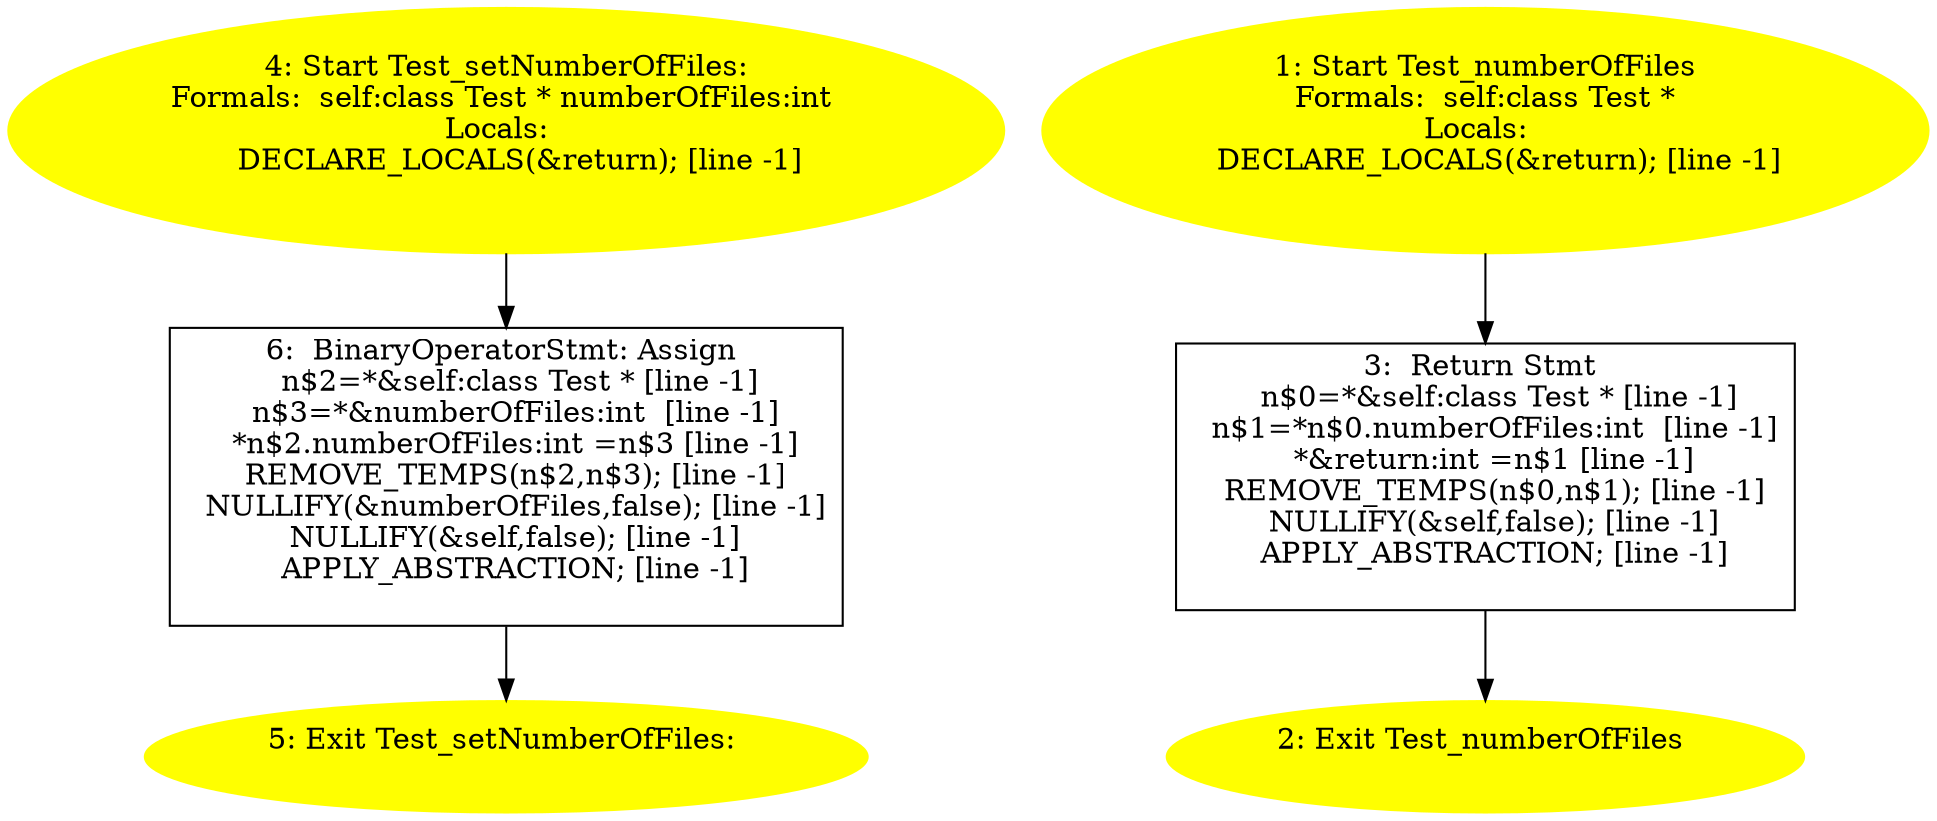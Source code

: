 digraph iCFG {
6 [label="6:  BinaryOperatorStmt: Assign \n   n$2=*&self:class Test * [line -1]\n  n$3=*&numberOfFiles:int  [line -1]\n  *n$2.numberOfFiles:int =n$3 [line -1]\n  REMOVE_TEMPS(n$2,n$3); [line -1]\n  NULLIFY(&numberOfFiles,false); [line -1]\n  NULLIFY(&self,false); [line -1]\n  APPLY_ABSTRACTION; [line -1]\n " shape="box"]
	

	 6 -> 5 ;
5 [label="5: Exit Test_setNumberOfFiles: \n  " color=yellow style=filled]
	

4 [label="4: Start Test_setNumberOfFiles:\nFormals:  self:class Test * numberOfFiles:int \nLocals:  \n   DECLARE_LOCALS(&return); [line -1]\n " color=yellow style=filled]
	

	 4 -> 6 ;
3 [label="3:  Return Stmt \n   n$0=*&self:class Test * [line -1]\n  n$1=*n$0.numberOfFiles:int  [line -1]\n  *&return:int =n$1 [line -1]\n  REMOVE_TEMPS(n$0,n$1); [line -1]\n  NULLIFY(&self,false); [line -1]\n  APPLY_ABSTRACTION; [line -1]\n " shape="box"]
	

	 3 -> 2 ;
2 [label="2: Exit Test_numberOfFiles \n  " color=yellow style=filled]
	

1 [label="1: Start Test_numberOfFiles\nFormals:  self:class Test *\nLocals:  \n   DECLARE_LOCALS(&return); [line -1]\n " color=yellow style=filled]
	

	 1 -> 3 ;
}

